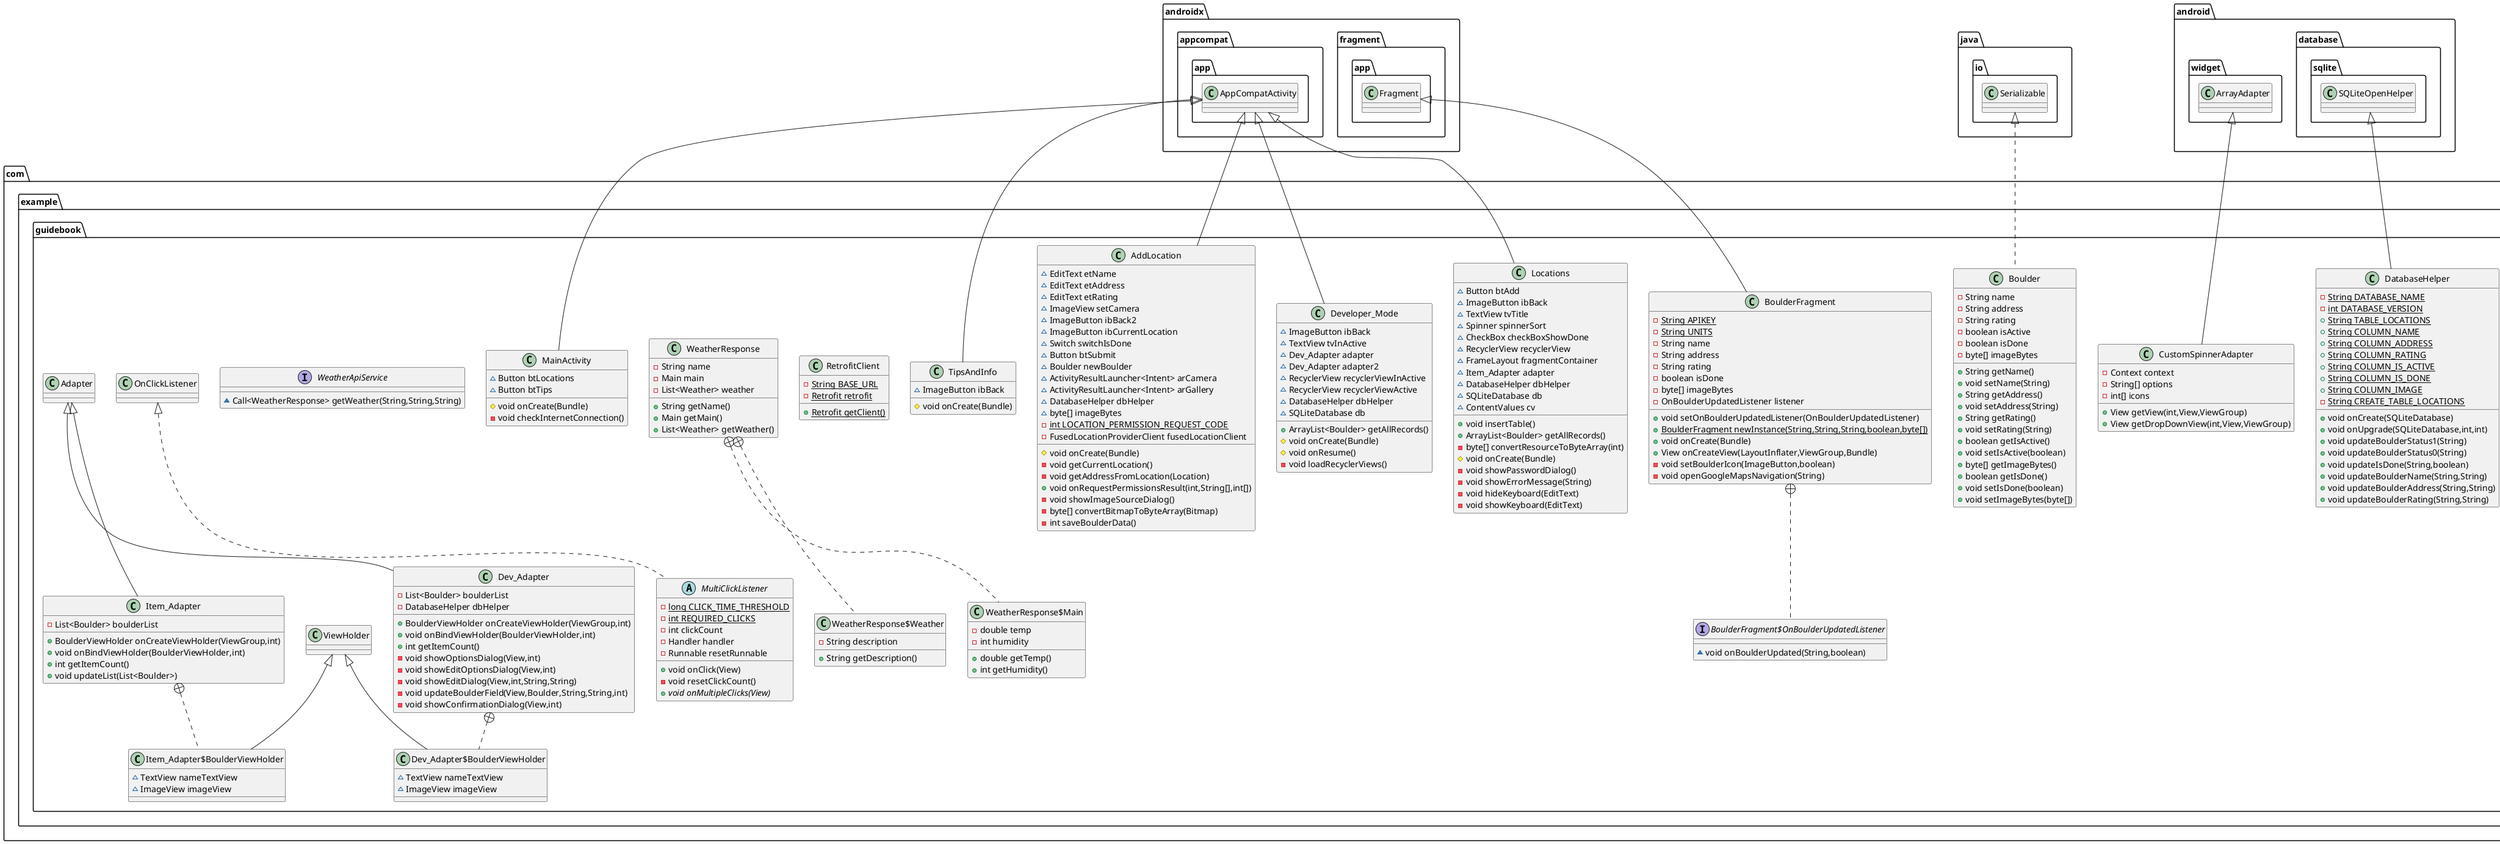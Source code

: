 @startuml
abstract class com.example.guidebook.MultiClickListener {
- {static} long CLICK_TIME_THRESHOLD
- {static} int REQUIRED_CLICKS
- int clickCount
- Handler handler
- Runnable resetRunnable
+ void onClick(View)
- void resetClickCount()
+ {abstract}void onMultipleClicks(View)
}


class com.example.guidebook.MainActivity {
~ Button btLocations
~ Button btTips
# void onCreate(Bundle)
- void checkInternetConnection()
}


class com.example.guidebook.Boulder {
- String name
- String address
- String rating
- boolean isActive
- boolean isDone
- byte[] imageBytes
+ String getName()
+ void setName(String)
+ String getAddress()
+ void setAddress(String)
+ String getRating()
+ void setRating(String)
+ boolean getIsActive()
+ void setIsActive(boolean)
+ byte[] getImageBytes()
+ boolean getIsDone()
+ void setIsDone(boolean)
+ void setImageBytes(byte[])
}


class com.example.guidebook.Locations {
~ Button btAdd
~ ImageButton ibBack
~ TextView tvTitle
~ Spinner spinnerSort
~ CheckBox checkBoxShowDone
~ RecyclerView recyclerView
~ FrameLayout fragmentContainer
~ Item_Adapter adapter
~ DatabaseHelper dbHelper
~ SQLiteDatabase db
~ ContentValues cv
+ void insertTable()
+ ArrayList<Boulder> getAllRecords()
- byte[] convertResourceToByteArray(int)
# void onCreate(Bundle)
- void showPasswordDialog()
- void showErrorMessage(String)
- void hideKeyboard(EditText)
- void showKeyboard(EditText)
}


class com.example.guidebook.Developer_Mode {
~ ImageButton ibBack
~ TextView tvInActive
~ Dev_Adapter adapter
~ Dev_Adapter adapter2
~ RecyclerView recyclerViewInActive
~ RecyclerView recyclerViewActive
~ DatabaseHelper dbHelper
~ SQLiteDatabase db
+ ArrayList<Boulder> getAllRecords()
# void onCreate(Bundle)
# void onResume()
- void loadRecyclerViews()
}


class com.example.guidebook.Dev_Adapter {
- List<Boulder> boulderList
- DatabaseHelper dbHelper
+ BoulderViewHolder onCreateViewHolder(ViewGroup,int)
+ void onBindViewHolder(BoulderViewHolder,int)
+ int getItemCount()
- void showOptionsDialog(View,int)
- void showEditOptionsDialog(View,int)
- void showEditDialog(View,int,String,String)
- void updateBoulderField(View,Boulder,String,String,int)
- void showConfirmationDialog(View,int)
}


class com.example.guidebook.Dev_Adapter$BoulderViewHolder {
~ TextView nameTextView
~ ImageView imageView
}

class com.example.guidebook.DatabaseHelper {
- {static} String DATABASE_NAME
- {static} int DATABASE_VERSION
+ {static} String TABLE_LOCATIONS
+ {static} String COLUMN_NAME
+ {static} String COLUMN_ADDRESS
+ {static} String COLUMN_RATING
+ {static} String COLUMN_IS_ACTIVE
+ {static} String COLUMN_IS_DONE
+ {static} String COLUMN_IMAGE
- {static} String CREATE_TABLE_LOCATIONS
+ void onCreate(SQLiteDatabase)
+ void onUpgrade(SQLiteDatabase,int,int)
+ void updateBoulderStatus1(String)
+ void updateBoulderStatus0(String)
+ void updateIsDone(String,boolean)
+ void updateBoulderName(String,String)
+ void updateBoulderAddress(String,String)
+ void updateBoulderRating(String,String)
}


class com.example.guidebook.TipsAndInfo {
~ ImageButton ibBack
# void onCreate(Bundle)
}


class com.example.guidebook.BoulderFragment {
- {static} String APIKEY
- {static} String UNITS
- String name
- String address
- String rating
- boolean isDone
- byte[] imageBytes
- OnBoulderUpdatedListener listener
+ void setOnBoulderUpdatedListener(OnBoulderUpdatedListener)
+ {static} BoulderFragment newInstance(String,String,String,boolean,byte[])
+ void onCreate(Bundle)
+ View onCreateView(LayoutInflater,ViewGroup,Bundle)
- void setBoulderIcon(ImageButton,boolean)
- void openGoogleMapsNavigation(String)
}


interface com.example.guidebook.BoulderFragment$OnBoulderUpdatedListener {
~ void onBoulderUpdated(String,boolean)
}

class com.example.guidebook.CustomSpinnerAdapter {
- Context context
- String[] options
- int[] icons
+ View getView(int,View,ViewGroup)
+ View getDropDownView(int,View,ViewGroup)
}


class com.example.guidebook.RetrofitClient {
- {static} String BASE_URL
- {static} Retrofit retrofit
+ {static} Retrofit getClient()
}


class com.example.guidebook.WeatherResponse {
- String name
- Main main
- List<Weather> weather
+ String getName()
+ Main getMain()
+ List<Weather> getWeather()
}


class com.example.guidebook.WeatherResponse$Main {
- double temp
- int humidity
+ double getTemp()
+ int getHumidity()
}


class com.example.guidebook.WeatherResponse$Weather {
- String description
+ String getDescription()
}


class com.example.guidebook.AddLocation {
~ EditText etName
~ EditText etAddress
~ EditText etRating
~ ImageView setCamera
~ ImageButton ibBack2
~ ImageButton ibCurrentLocation
~ Switch switchIsDone
~ Button btSubmit
~ Boulder newBoulder
~ ActivityResultLauncher<Intent> arCamera
~ ActivityResultLauncher<Intent> arGallery
~ DatabaseHelper dbHelper
~ byte[] imageBytes
- {static} int LOCATION_PERMISSION_REQUEST_CODE
- FusedLocationProviderClient fusedLocationClient
# void onCreate(Bundle)
- void getCurrentLocation()
- void getAddressFromLocation(Location)
+ void onRequestPermissionsResult(int,String[],int[])
- void showImageSourceDialog()
- byte[] convertBitmapToByteArray(Bitmap)
- int saveBoulderData()
}


interface com.example.guidebook.WeatherApiService {
~ Call<WeatherResponse> getWeather(String,String,String)
}

class com.example.guidebook.Item_Adapter {
- List<Boulder> boulderList
+ BoulderViewHolder onCreateViewHolder(ViewGroup,int)
+ void onBindViewHolder(BoulderViewHolder,int)
+ int getItemCount()
+ void updateList(List<Boulder>)
}


class com.example.guidebook.Item_Adapter$BoulderViewHolder {
~ TextView nameTextView
~ ImageView imageView
}



com.example.guidebook.OnClickListener <|.. com.example.guidebook.MultiClickListener
androidx.appcompat.app.AppCompatActivity <|-- com.example.guidebook.MainActivity
java.io.Serializable <|.. com.example.guidebook.Boulder
androidx.appcompat.app.AppCompatActivity <|-- com.example.guidebook.Locations
androidx.appcompat.app.AppCompatActivity <|-- com.example.guidebook.Developer_Mode
com.example.guidebook.Adapter <|-- com.example.guidebook.Dev_Adapter
com.example.guidebook.Dev_Adapter +.. com.example.guidebook.Dev_Adapter$BoulderViewHolder
com.example.guidebook.ViewHolder <|-- com.example.guidebook.Dev_Adapter$BoulderViewHolder
android.database.sqlite.SQLiteOpenHelper <|-- com.example.guidebook.DatabaseHelper
androidx.appcompat.app.AppCompatActivity <|-- com.example.guidebook.TipsAndInfo
androidx.fragment.app.Fragment <|-- com.example.guidebook.BoulderFragment
com.example.guidebook.BoulderFragment +.. com.example.guidebook.BoulderFragment$OnBoulderUpdatedListener
android.widget.ArrayAdapter <|-- com.example.guidebook.CustomSpinnerAdapter
com.example.guidebook.WeatherResponse +.. com.example.guidebook.WeatherResponse$Main
com.example.guidebook.WeatherResponse +.. com.example.guidebook.WeatherResponse$Weather
androidx.appcompat.app.AppCompatActivity <|-- com.example.guidebook.AddLocation
com.example.guidebook.Adapter <|-- com.example.guidebook.Item_Adapter
com.example.guidebook.Item_Adapter +.. com.example.guidebook.Item_Adapter$BoulderViewHolder
com.example.guidebook.ViewHolder <|-- com.example.guidebook.Item_Adapter$BoulderViewHolder
@enduml